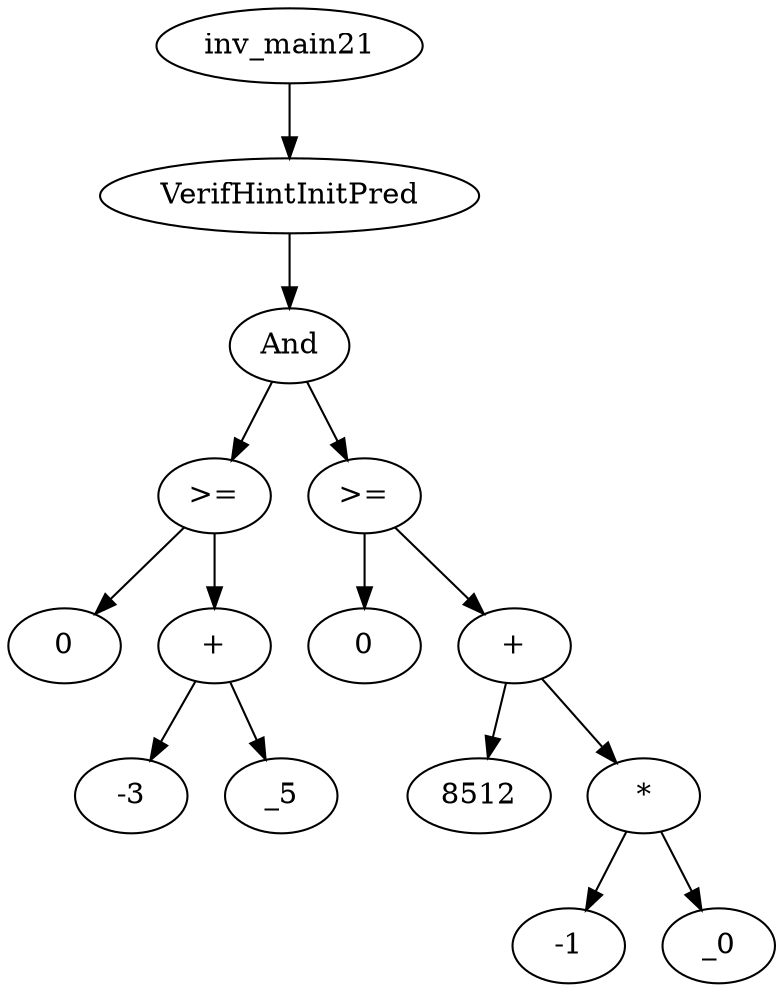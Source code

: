 digraph dag {
0 [label="inv_main21"];
1 [label="VerifHintInitPred"];
2 [label="And"];
3 [label=">="];
4 [label="0"];
5 [label="+"];
6 [label="-3"];
7 [label="_5"];
8 [label=">="];
9 [label="0"];
10 [label="+"];
11 [label="8512"];
12 [label="*"];
13 [label="-1"];
14 [label="_0"];
0->1
1->2
2->3
2 -> 8
3->5
3 -> 4
5->7
5 -> 6
8->10
8 -> 9
10->12
10 -> 11
12->14
12 -> 13
}
